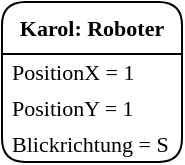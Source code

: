 <mxfile>
    <diagram id="rLTFirSggqk5s6QhS6uG" name="Page-1">
        <mxGraphModel dx="1299" dy="651" grid="1" gridSize="10" guides="1" tooltips="1" connect="1" arrows="1" fold="1" page="1" pageScale="1" pageWidth="827" pageHeight="1169" math="0" shadow="0">
            <root>
                <mxCell id="0"/>
                <mxCell id="1" parent="0"/>
                <mxCell id="122" value="Karol: Roboter" style="swimlane;fontStyle=1;align=center;verticalAlign=top;childLayout=stackLayout;horizontal=1;startSize=26;horizontalStack=0;resizeParent=1;resizeParentMax=0;resizeLast=0;collapsible=1;marginBottom=0;fontFamily=Alegreya Sans;fontSize=11;rounded=1;gradientColor=none;swimlaneFillColor=none;fontSource=https%3A%2F%2Ffonts.googleapis.com%2Fcss%3Ffamily%3DAlegreya%2BSans;connectable=1;resizable=1;" parent="1" vertex="1">
                    <mxGeometry x="-760" y="200" width="90" height="80" as="geometry">
                        <mxRectangle x="60" y="120" width="80" height="30" as="alternateBounds"/>
                    </mxGeometry>
                </mxCell>
                <mxCell id="123" value="PositionX = 1" style="text;strokeColor=none;fillColor=none;align=left;verticalAlign=middle;spacingLeft=3;spacingRight=4;overflow=hidden;rotatable=0;points=[[0,0.5],[1,0.5]];portConstraint=eastwest;fontFamily=Alegreya;fontSize=11;fontStyle=0;html=1;imageWidth=24;imageHeight=24;comic=0;imageAspect=0;" parent="122" vertex="1">
                    <mxGeometry y="26" width="90" height="18" as="geometry"/>
                </mxCell>
                <mxCell id="138" value="PositionY = 1" style="text;strokeColor=none;fillColor=none;align=left;verticalAlign=middle;spacingLeft=3;spacingRight=4;overflow=hidden;rotatable=0;points=[[0,0.5],[1,0.5]];portConstraint=eastwest;fontFamily=Alegreya;fontSize=11;fontStyle=0;html=1;imageWidth=24;imageHeight=24;comic=0;imageAspect=0;" vertex="1" parent="122">
                    <mxGeometry y="44" width="90" height="18" as="geometry"/>
                </mxCell>
                <mxCell id="124" value="Blickrichtung = S" style="text;strokeColor=none;fillColor=none;align=left;verticalAlign=middle;spacingLeft=3;spacingRight=4;overflow=hidden;rotatable=0;points=[[0,0.5],[1,0.5]];portConstraint=eastwest;fontFamily=Alegreya;fontSize=11;fontStyle=0;html=1;imageWidth=24;imageHeight=24;comic=0;imageAspect=0;" parent="122" vertex="1">
                    <mxGeometry y="62" width="90" height="18" as="geometry"/>
                </mxCell>
            </root>
        </mxGraphModel>
    </diagram>
</mxfile>

